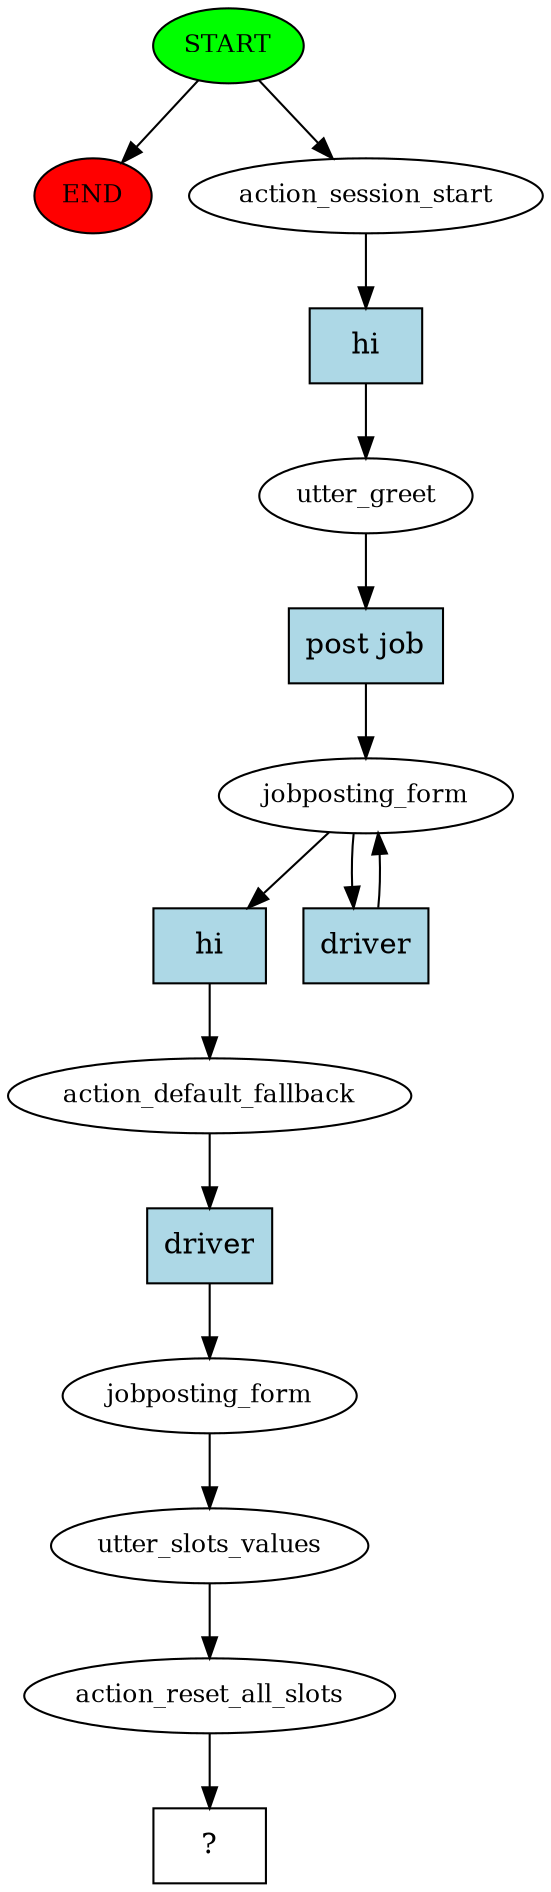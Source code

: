 digraph  {
0 [class="start active", fillcolor=green, fontsize=12, label=START, style=filled];
"-1" [class=end, fillcolor=red, fontsize=12, label=END, style=filled];
1 [class=active, fontsize=12, label=action_session_start];
2 [class=active, fontsize=12, label=utter_greet];
3 [class=active, fontsize=12, label=jobposting_form];
5 [class=active, fontsize=12, label=action_default_fallback];
6 [class=active, fontsize=12, label=jobposting_form];
7 [class=active, fontsize=12, label=utter_slots_values];
8 [class=active, fontsize=12, label=action_reset_all_slots];
9 [class="intent dashed active", label="  ?  ", shape=rect];
10 [class="intent active", fillcolor=lightblue, label=hi, shape=rect, style=filled];
11 [class="intent active", fillcolor=lightblue, label="post job", shape=rect, style=filled];
12 [class="intent active", fillcolor=lightblue, label=hi, shape=rect, style=filled];
13 [class="intent active", fillcolor=lightblue, label=driver, shape=rect, style=filled];
14 [class="intent active", fillcolor=lightblue, label=driver, shape=rect, style=filled];
0 -> "-1"  [class="", key=NONE, label=""];
0 -> 1  [class=active, key=NONE, label=""];
1 -> 10  [class=active, key=0];
2 -> 11  [class=active, key=0];
3 -> 12  [class=active, key=0];
3 -> 13  [class=active, key=0];
5 -> 14  [class=active, key=0];
6 -> 7  [class=active, key=NONE, label=""];
7 -> 8  [class=active, key=NONE, label=""];
8 -> 9  [class=active, key=NONE, label=""];
10 -> 2  [class=active, key=0];
11 -> 3  [class=active, key=0];
12 -> 5  [class=active, key=0];
13 -> 3  [class=active, key=0];
14 -> 6  [class=active, key=0];
}
